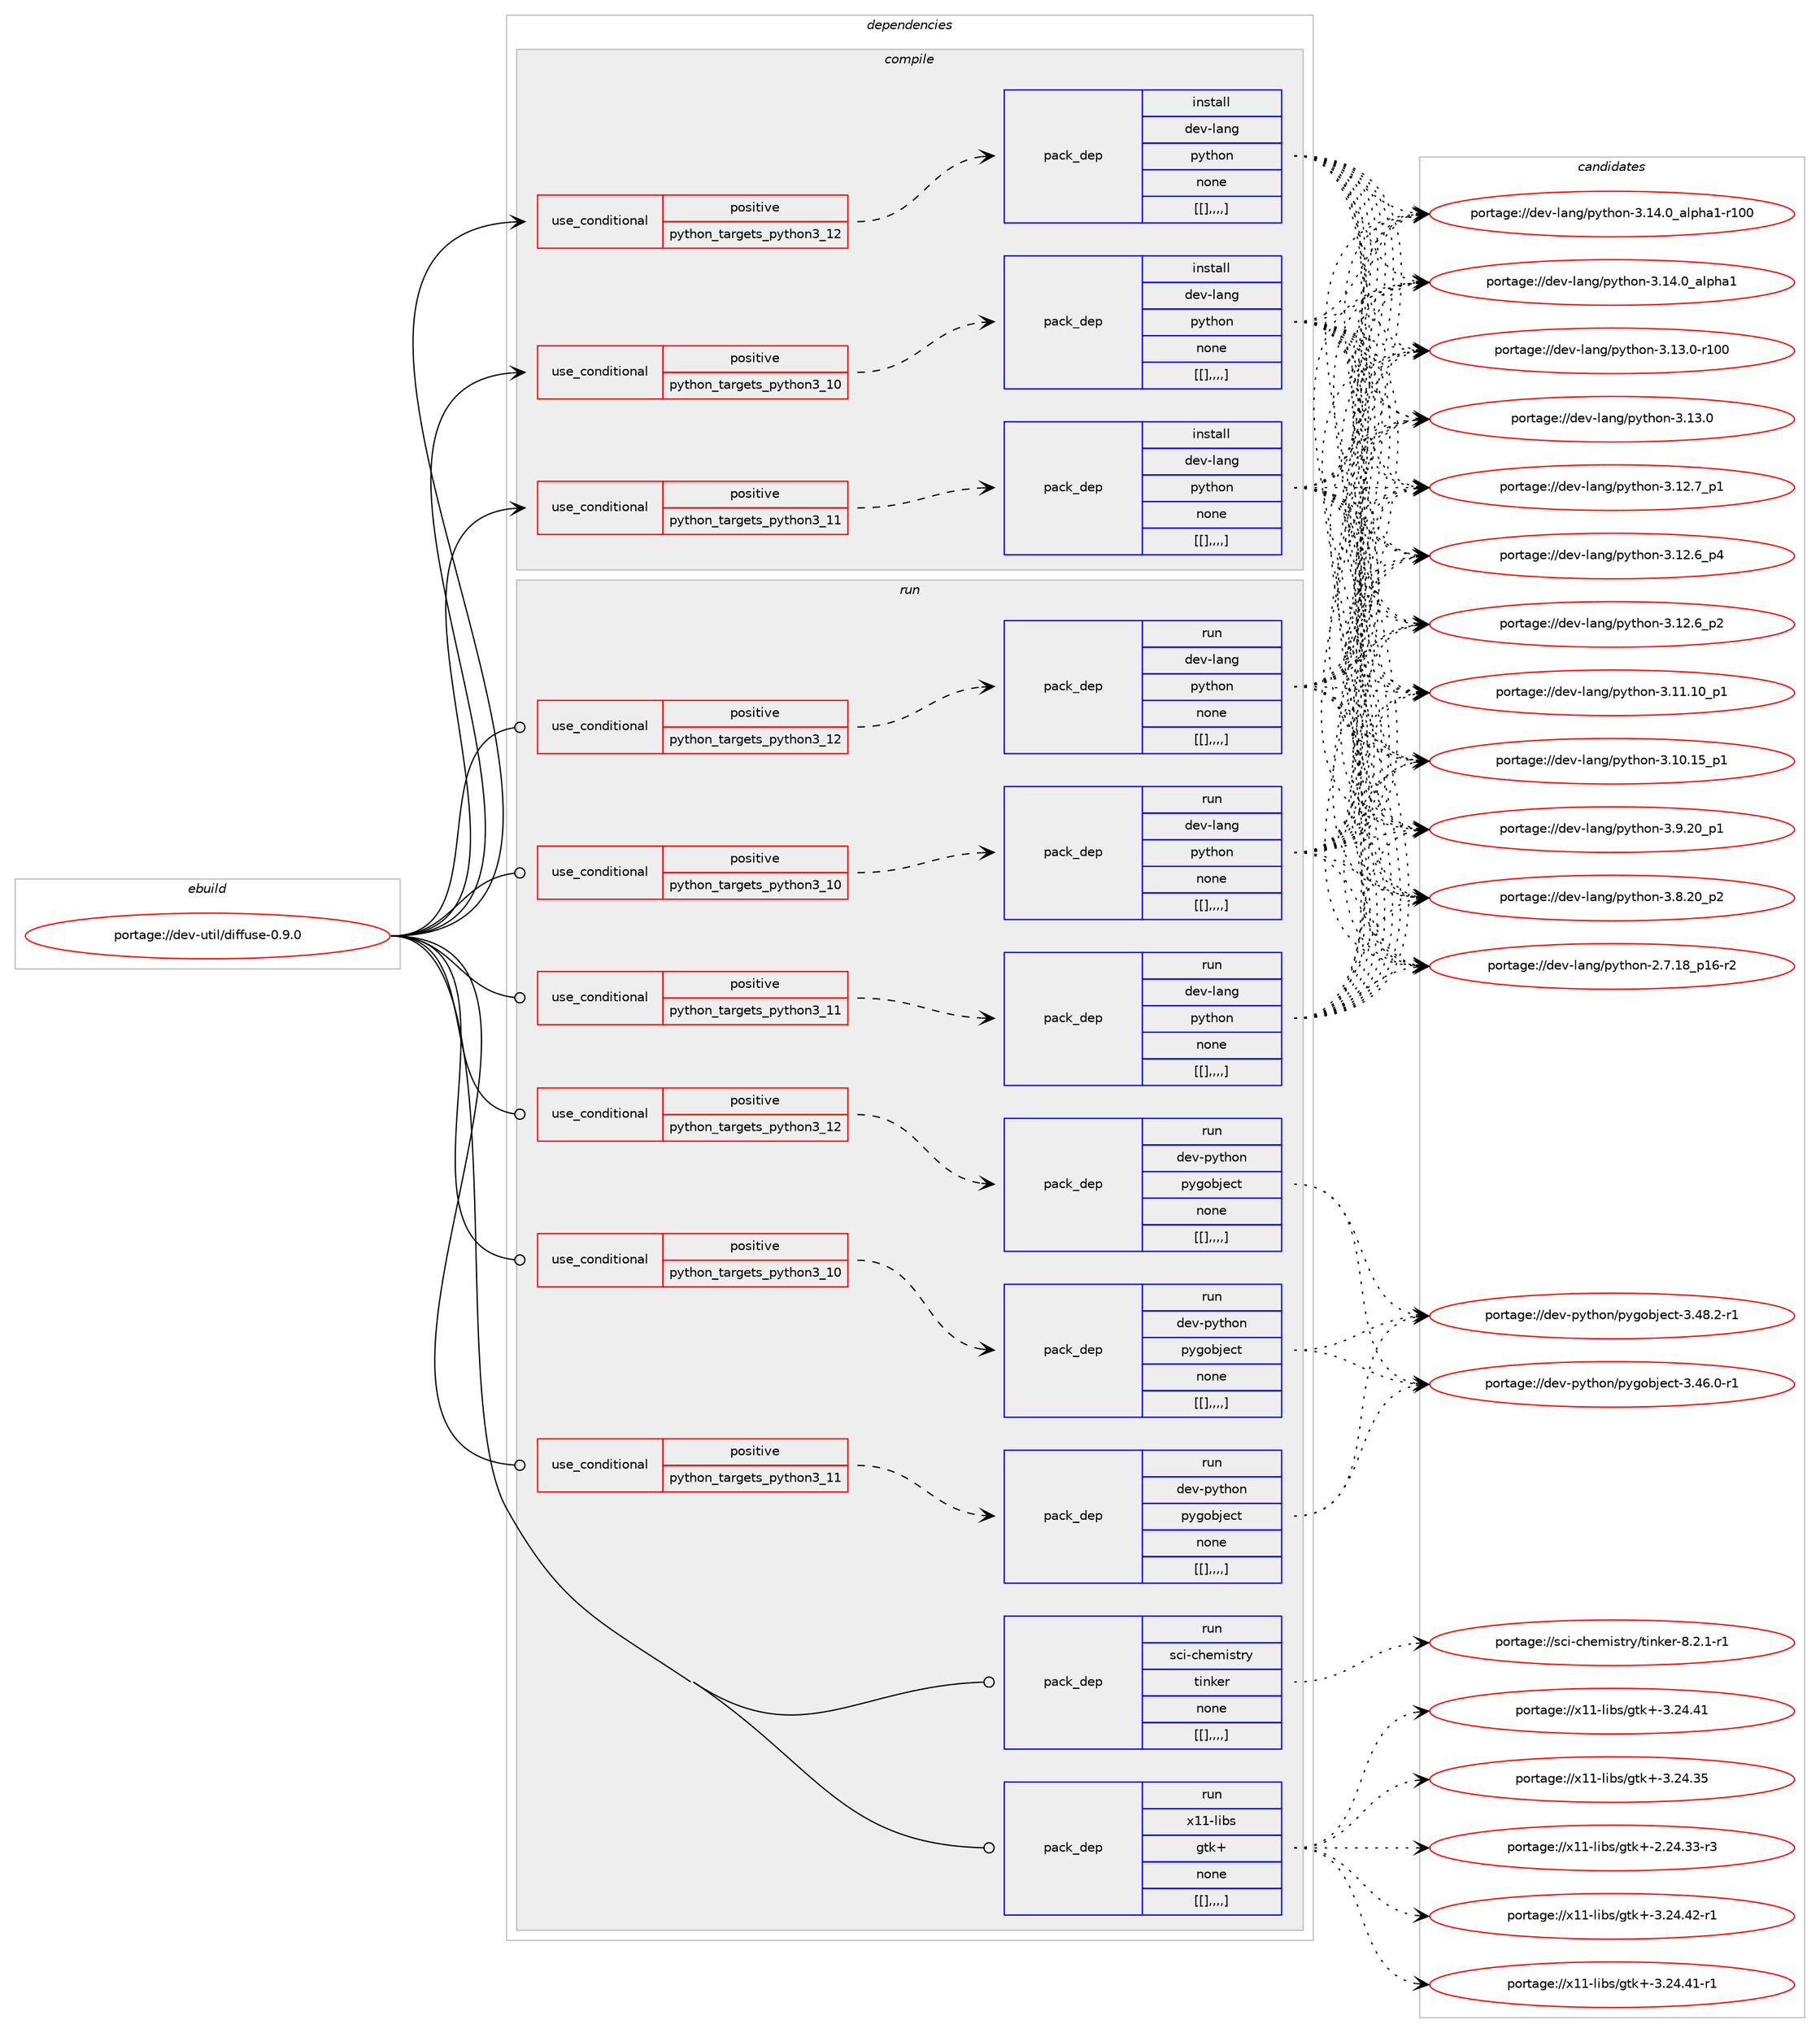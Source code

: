 digraph prolog {

# *************
# Graph options
# *************

newrank=true;
concentrate=true;
compound=true;
graph [rankdir=LR,fontname=Helvetica,fontsize=10,ranksep=1.5];#, ranksep=2.5, nodesep=0.2];
edge  [arrowhead=vee];
node  [fontname=Helvetica,fontsize=10];

# **********
# The ebuild
# **********

subgraph cluster_leftcol {
color=gray;
label=<<i>ebuild</i>>;
id [label="portage://dev-util/diffuse-0.9.0", color=red, width=4, href="../dev-util/diffuse-0.9.0.svg"];
}

# ****************
# The dependencies
# ****************

subgraph cluster_midcol {
color=gray;
label=<<i>dependencies</i>>;
subgraph cluster_compile {
fillcolor="#eeeeee";
style=filled;
label=<<i>compile</i>>;
subgraph cond64988 {
dependency226152 [label=<<TABLE BORDER="0" CELLBORDER="1" CELLSPACING="0" CELLPADDING="4"><TR><TD ROWSPAN="3" CELLPADDING="10">use_conditional</TD></TR><TR><TD>positive</TD></TR><TR><TD>python_targets_python3_10</TD></TR></TABLE>>, shape=none, color=red];
subgraph pack159664 {
dependency226168 [label=<<TABLE BORDER="0" CELLBORDER="1" CELLSPACING="0" CELLPADDING="4" WIDTH="220"><TR><TD ROWSPAN="6" CELLPADDING="30">pack_dep</TD></TR><TR><TD WIDTH="110">install</TD></TR><TR><TD>dev-lang</TD></TR><TR><TD>python</TD></TR><TR><TD>none</TD></TR><TR><TD>[[],,,,]</TD></TR></TABLE>>, shape=none, color=blue];
}
dependency226152:e -> dependency226168:w [weight=20,style="dashed",arrowhead="vee"];
}
id:e -> dependency226152:w [weight=20,style="solid",arrowhead="vee"];
subgraph cond65008 {
dependency226228 [label=<<TABLE BORDER="0" CELLBORDER="1" CELLSPACING="0" CELLPADDING="4"><TR><TD ROWSPAN="3" CELLPADDING="10">use_conditional</TD></TR><TR><TD>positive</TD></TR><TR><TD>python_targets_python3_11</TD></TR></TABLE>>, shape=none, color=red];
subgraph pack159710 {
dependency226232 [label=<<TABLE BORDER="0" CELLBORDER="1" CELLSPACING="0" CELLPADDING="4" WIDTH="220"><TR><TD ROWSPAN="6" CELLPADDING="30">pack_dep</TD></TR><TR><TD WIDTH="110">install</TD></TR><TR><TD>dev-lang</TD></TR><TR><TD>python</TD></TR><TR><TD>none</TD></TR><TR><TD>[[],,,,]</TD></TR></TABLE>>, shape=none, color=blue];
}
dependency226228:e -> dependency226232:w [weight=20,style="dashed",arrowhead="vee"];
}
id:e -> dependency226228:w [weight=20,style="solid",arrowhead="vee"];
subgraph cond65052 {
dependency226326 [label=<<TABLE BORDER="0" CELLBORDER="1" CELLSPACING="0" CELLPADDING="4"><TR><TD ROWSPAN="3" CELLPADDING="10">use_conditional</TD></TR><TR><TD>positive</TD></TR><TR><TD>python_targets_python3_12</TD></TR></TABLE>>, shape=none, color=red];
subgraph pack159771 {
dependency226335 [label=<<TABLE BORDER="0" CELLBORDER="1" CELLSPACING="0" CELLPADDING="4" WIDTH="220"><TR><TD ROWSPAN="6" CELLPADDING="30">pack_dep</TD></TR><TR><TD WIDTH="110">install</TD></TR><TR><TD>dev-lang</TD></TR><TR><TD>python</TD></TR><TR><TD>none</TD></TR><TR><TD>[[],,,,]</TD></TR></TABLE>>, shape=none, color=blue];
}
dependency226326:e -> dependency226335:w [weight=20,style="dashed",arrowhead="vee"];
}
id:e -> dependency226326:w [weight=20,style="solid",arrowhead="vee"];
}
subgraph cluster_compileandrun {
fillcolor="#eeeeee";
style=filled;
label=<<i>compile and run</i>>;
}
subgraph cluster_run {
fillcolor="#eeeeee";
style=filled;
label=<<i>run</i>>;
subgraph cond65060 {
dependency226377 [label=<<TABLE BORDER="0" CELLBORDER="1" CELLSPACING="0" CELLPADDING="4"><TR><TD ROWSPAN="3" CELLPADDING="10">use_conditional</TD></TR><TR><TD>positive</TD></TR><TR><TD>python_targets_python3_10</TD></TR></TABLE>>, shape=none, color=red];
subgraph pack159806 {
dependency226382 [label=<<TABLE BORDER="0" CELLBORDER="1" CELLSPACING="0" CELLPADDING="4" WIDTH="220"><TR><TD ROWSPAN="6" CELLPADDING="30">pack_dep</TD></TR><TR><TD WIDTH="110">run</TD></TR><TR><TD>dev-lang</TD></TR><TR><TD>python</TD></TR><TR><TD>none</TD></TR><TR><TD>[[],,,,]</TD></TR></TABLE>>, shape=none, color=blue];
}
dependency226377:e -> dependency226382:w [weight=20,style="dashed",arrowhead="vee"];
}
id:e -> dependency226377:w [weight=20,style="solid",arrowhead="odot"];
subgraph cond65076 {
dependency226422 [label=<<TABLE BORDER="0" CELLBORDER="1" CELLSPACING="0" CELLPADDING="4"><TR><TD ROWSPAN="3" CELLPADDING="10">use_conditional</TD></TR><TR><TD>positive</TD></TR><TR><TD>python_targets_python3_10</TD></TR></TABLE>>, shape=none, color=red];
subgraph pack159838 {
dependency226445 [label=<<TABLE BORDER="0" CELLBORDER="1" CELLSPACING="0" CELLPADDING="4" WIDTH="220"><TR><TD ROWSPAN="6" CELLPADDING="30">pack_dep</TD></TR><TR><TD WIDTH="110">run</TD></TR><TR><TD>dev-python</TD></TR><TR><TD>pygobject</TD></TR><TR><TD>none</TD></TR><TR><TD>[[],,,,]</TD></TR></TABLE>>, shape=none, color=blue];
}
dependency226422:e -> dependency226445:w [weight=20,style="dashed",arrowhead="vee"];
}
id:e -> dependency226422:w [weight=20,style="solid",arrowhead="odot"];
subgraph cond65104 {
dependency226496 [label=<<TABLE BORDER="0" CELLBORDER="1" CELLSPACING="0" CELLPADDING="4"><TR><TD ROWSPAN="3" CELLPADDING="10">use_conditional</TD></TR><TR><TD>positive</TD></TR><TR><TD>python_targets_python3_11</TD></TR></TABLE>>, shape=none, color=red];
subgraph pack159899 {
dependency226512 [label=<<TABLE BORDER="0" CELLBORDER="1" CELLSPACING="0" CELLPADDING="4" WIDTH="220"><TR><TD ROWSPAN="6" CELLPADDING="30">pack_dep</TD></TR><TR><TD WIDTH="110">run</TD></TR><TR><TD>dev-lang</TD></TR><TR><TD>python</TD></TR><TR><TD>none</TD></TR><TR><TD>[[],,,,]</TD></TR></TABLE>>, shape=none, color=blue];
}
dependency226496:e -> dependency226512:w [weight=20,style="dashed",arrowhead="vee"];
}
id:e -> dependency226496:w [weight=20,style="solid",arrowhead="odot"];
subgraph cond65145 {
dependency226610 [label=<<TABLE BORDER="0" CELLBORDER="1" CELLSPACING="0" CELLPADDING="4"><TR><TD ROWSPAN="3" CELLPADDING="10">use_conditional</TD></TR><TR><TD>positive</TD></TR><TR><TD>python_targets_python3_11</TD></TR></TABLE>>, shape=none, color=red];
subgraph pack159965 {
dependency226614 [label=<<TABLE BORDER="0" CELLBORDER="1" CELLSPACING="0" CELLPADDING="4" WIDTH="220"><TR><TD ROWSPAN="6" CELLPADDING="30">pack_dep</TD></TR><TR><TD WIDTH="110">run</TD></TR><TR><TD>dev-python</TD></TR><TR><TD>pygobject</TD></TR><TR><TD>none</TD></TR><TR><TD>[[],,,,]</TD></TR></TABLE>>, shape=none, color=blue];
}
dependency226610:e -> dependency226614:w [weight=20,style="dashed",arrowhead="vee"];
}
id:e -> dependency226610:w [weight=20,style="solid",arrowhead="odot"];
subgraph cond65151 {
dependency226657 [label=<<TABLE BORDER="0" CELLBORDER="1" CELLSPACING="0" CELLPADDING="4"><TR><TD ROWSPAN="3" CELLPADDING="10">use_conditional</TD></TR><TR><TD>positive</TD></TR><TR><TD>python_targets_python3_12</TD></TR></TABLE>>, shape=none, color=red];
subgraph pack160018 {
dependency226697 [label=<<TABLE BORDER="0" CELLBORDER="1" CELLSPACING="0" CELLPADDING="4" WIDTH="220"><TR><TD ROWSPAN="6" CELLPADDING="30">pack_dep</TD></TR><TR><TD WIDTH="110">run</TD></TR><TR><TD>dev-lang</TD></TR><TR><TD>python</TD></TR><TR><TD>none</TD></TR><TR><TD>[[],,,,]</TD></TR></TABLE>>, shape=none, color=blue];
}
dependency226657:e -> dependency226697:w [weight=20,style="dashed",arrowhead="vee"];
}
id:e -> dependency226657:w [weight=20,style="solid",arrowhead="odot"];
subgraph cond65174 {
dependency226702 [label=<<TABLE BORDER="0" CELLBORDER="1" CELLSPACING="0" CELLPADDING="4"><TR><TD ROWSPAN="3" CELLPADDING="10">use_conditional</TD></TR><TR><TD>positive</TD></TR><TR><TD>python_targets_python3_12</TD></TR></TABLE>>, shape=none, color=red];
subgraph pack160023 {
dependency226703 [label=<<TABLE BORDER="0" CELLBORDER="1" CELLSPACING="0" CELLPADDING="4" WIDTH="220"><TR><TD ROWSPAN="6" CELLPADDING="30">pack_dep</TD></TR><TR><TD WIDTH="110">run</TD></TR><TR><TD>dev-python</TD></TR><TR><TD>pygobject</TD></TR><TR><TD>none</TD></TR><TR><TD>[[],,,,]</TD></TR></TABLE>>, shape=none, color=blue];
}
dependency226702:e -> dependency226703:w [weight=20,style="dashed",arrowhead="vee"];
}
id:e -> dependency226702:w [weight=20,style="solid",arrowhead="odot"];
subgraph pack160026 {
dependency226723 [label=<<TABLE BORDER="0" CELLBORDER="1" CELLSPACING="0" CELLPADDING="4" WIDTH="220"><TR><TD ROWSPAN="6" CELLPADDING="30">pack_dep</TD></TR><TR><TD WIDTH="110">run</TD></TR><TR><TD>x11-libs</TD></TR><TR><TD>gtk+</TD></TR><TR><TD>none</TD></TR><TR><TD>[[],,,,]</TD></TR></TABLE>>, shape=none, color=blue];
}
id:e -> dependency226723:w [weight=20,style="solid",arrowhead="odot"];
subgraph pack160060 {
dependency226748 [label=<<TABLE BORDER="0" CELLBORDER="1" CELLSPACING="0" CELLPADDING="4" WIDTH="220"><TR><TD ROWSPAN="6" CELLPADDING="30">pack_dep</TD></TR><TR><TD WIDTH="110">run</TD></TR><TR><TD>sci-chemistry</TD></TR><TR><TD>tinker</TD></TR><TR><TD>none</TD></TR><TR><TD>[[],,,,]</TD></TR></TABLE>>, shape=none, color=blue];
}
id:e -> dependency226748:w [weight=20,style="solid",arrowhead="odot"];
}
}

# **************
# The candidates
# **************

subgraph cluster_choices {
rank=same;
color=gray;
label=<<i>candidates</i>>;

subgraph choice159618 {
color=black;
nodesep=1;
choice100101118451089711010347112121116104111110455146495246489597108112104974945114494848 [label="portage://dev-lang/python-3.14.0_alpha1-r100", color=red, width=4,href="../dev-lang/python-3.14.0_alpha1-r100.svg"];
choice1001011184510897110103471121211161041111104551464952464895971081121049749 [label="portage://dev-lang/python-3.14.0_alpha1", color=red, width=4,href="../dev-lang/python-3.14.0_alpha1.svg"];
choice1001011184510897110103471121211161041111104551464951464845114494848 [label="portage://dev-lang/python-3.13.0-r100", color=red, width=4,href="../dev-lang/python-3.13.0-r100.svg"];
choice10010111845108971101034711212111610411111045514649514648 [label="portage://dev-lang/python-3.13.0", color=red, width=4,href="../dev-lang/python-3.13.0.svg"];
choice100101118451089711010347112121116104111110455146495046559511249 [label="portage://dev-lang/python-3.12.7_p1", color=red, width=4,href="../dev-lang/python-3.12.7_p1.svg"];
choice100101118451089711010347112121116104111110455146495046549511252 [label="portage://dev-lang/python-3.12.6_p4", color=red, width=4,href="../dev-lang/python-3.12.6_p4.svg"];
choice100101118451089711010347112121116104111110455146495046549511250 [label="portage://dev-lang/python-3.12.6_p2", color=red, width=4,href="../dev-lang/python-3.12.6_p2.svg"];
choice10010111845108971101034711212111610411111045514649494649489511249 [label="portage://dev-lang/python-3.11.10_p1", color=red, width=4,href="../dev-lang/python-3.11.10_p1.svg"];
choice10010111845108971101034711212111610411111045514649484649539511249 [label="portage://dev-lang/python-3.10.15_p1", color=red, width=4,href="../dev-lang/python-3.10.15_p1.svg"];
choice100101118451089711010347112121116104111110455146574650489511249 [label="portage://dev-lang/python-3.9.20_p1", color=red, width=4,href="../dev-lang/python-3.9.20_p1.svg"];
choice100101118451089711010347112121116104111110455146564650489511250 [label="portage://dev-lang/python-3.8.20_p2", color=red, width=4,href="../dev-lang/python-3.8.20_p2.svg"];
choice100101118451089711010347112121116104111110455046554649569511249544511450 [label="portage://dev-lang/python-2.7.18_p16-r2", color=red, width=4,href="../dev-lang/python-2.7.18_p16-r2.svg"];
dependency226168:e -> choice100101118451089711010347112121116104111110455146495246489597108112104974945114494848:w [style=dotted,weight="100"];
dependency226168:e -> choice1001011184510897110103471121211161041111104551464952464895971081121049749:w [style=dotted,weight="100"];
dependency226168:e -> choice1001011184510897110103471121211161041111104551464951464845114494848:w [style=dotted,weight="100"];
dependency226168:e -> choice10010111845108971101034711212111610411111045514649514648:w [style=dotted,weight="100"];
dependency226168:e -> choice100101118451089711010347112121116104111110455146495046559511249:w [style=dotted,weight="100"];
dependency226168:e -> choice100101118451089711010347112121116104111110455146495046549511252:w [style=dotted,weight="100"];
dependency226168:e -> choice100101118451089711010347112121116104111110455146495046549511250:w [style=dotted,weight="100"];
dependency226168:e -> choice10010111845108971101034711212111610411111045514649494649489511249:w [style=dotted,weight="100"];
dependency226168:e -> choice10010111845108971101034711212111610411111045514649484649539511249:w [style=dotted,weight="100"];
dependency226168:e -> choice100101118451089711010347112121116104111110455146574650489511249:w [style=dotted,weight="100"];
dependency226168:e -> choice100101118451089711010347112121116104111110455146564650489511250:w [style=dotted,weight="100"];
dependency226168:e -> choice100101118451089711010347112121116104111110455046554649569511249544511450:w [style=dotted,weight="100"];
}
subgraph choice159628 {
color=black;
nodesep=1;
choice100101118451089711010347112121116104111110455146495246489597108112104974945114494848 [label="portage://dev-lang/python-3.14.0_alpha1-r100", color=red, width=4,href="../dev-lang/python-3.14.0_alpha1-r100.svg"];
choice1001011184510897110103471121211161041111104551464952464895971081121049749 [label="portage://dev-lang/python-3.14.0_alpha1", color=red, width=4,href="../dev-lang/python-3.14.0_alpha1.svg"];
choice1001011184510897110103471121211161041111104551464951464845114494848 [label="portage://dev-lang/python-3.13.0-r100", color=red, width=4,href="../dev-lang/python-3.13.0-r100.svg"];
choice10010111845108971101034711212111610411111045514649514648 [label="portage://dev-lang/python-3.13.0", color=red, width=4,href="../dev-lang/python-3.13.0.svg"];
choice100101118451089711010347112121116104111110455146495046559511249 [label="portage://dev-lang/python-3.12.7_p1", color=red, width=4,href="../dev-lang/python-3.12.7_p1.svg"];
choice100101118451089711010347112121116104111110455146495046549511252 [label="portage://dev-lang/python-3.12.6_p4", color=red, width=4,href="../dev-lang/python-3.12.6_p4.svg"];
choice100101118451089711010347112121116104111110455146495046549511250 [label="portage://dev-lang/python-3.12.6_p2", color=red, width=4,href="../dev-lang/python-3.12.6_p2.svg"];
choice10010111845108971101034711212111610411111045514649494649489511249 [label="portage://dev-lang/python-3.11.10_p1", color=red, width=4,href="../dev-lang/python-3.11.10_p1.svg"];
choice10010111845108971101034711212111610411111045514649484649539511249 [label="portage://dev-lang/python-3.10.15_p1", color=red, width=4,href="../dev-lang/python-3.10.15_p1.svg"];
choice100101118451089711010347112121116104111110455146574650489511249 [label="portage://dev-lang/python-3.9.20_p1", color=red, width=4,href="../dev-lang/python-3.9.20_p1.svg"];
choice100101118451089711010347112121116104111110455146564650489511250 [label="portage://dev-lang/python-3.8.20_p2", color=red, width=4,href="../dev-lang/python-3.8.20_p2.svg"];
choice100101118451089711010347112121116104111110455046554649569511249544511450 [label="portage://dev-lang/python-2.7.18_p16-r2", color=red, width=4,href="../dev-lang/python-2.7.18_p16-r2.svg"];
dependency226232:e -> choice100101118451089711010347112121116104111110455146495246489597108112104974945114494848:w [style=dotted,weight="100"];
dependency226232:e -> choice1001011184510897110103471121211161041111104551464952464895971081121049749:w [style=dotted,weight="100"];
dependency226232:e -> choice1001011184510897110103471121211161041111104551464951464845114494848:w [style=dotted,weight="100"];
dependency226232:e -> choice10010111845108971101034711212111610411111045514649514648:w [style=dotted,weight="100"];
dependency226232:e -> choice100101118451089711010347112121116104111110455146495046559511249:w [style=dotted,weight="100"];
dependency226232:e -> choice100101118451089711010347112121116104111110455146495046549511252:w [style=dotted,weight="100"];
dependency226232:e -> choice100101118451089711010347112121116104111110455146495046549511250:w [style=dotted,weight="100"];
dependency226232:e -> choice10010111845108971101034711212111610411111045514649494649489511249:w [style=dotted,weight="100"];
dependency226232:e -> choice10010111845108971101034711212111610411111045514649484649539511249:w [style=dotted,weight="100"];
dependency226232:e -> choice100101118451089711010347112121116104111110455146574650489511249:w [style=dotted,weight="100"];
dependency226232:e -> choice100101118451089711010347112121116104111110455146564650489511250:w [style=dotted,weight="100"];
dependency226232:e -> choice100101118451089711010347112121116104111110455046554649569511249544511450:w [style=dotted,weight="100"];
}
subgraph choice159647 {
color=black;
nodesep=1;
choice100101118451089711010347112121116104111110455146495246489597108112104974945114494848 [label="portage://dev-lang/python-3.14.0_alpha1-r100", color=red, width=4,href="../dev-lang/python-3.14.0_alpha1-r100.svg"];
choice1001011184510897110103471121211161041111104551464952464895971081121049749 [label="portage://dev-lang/python-3.14.0_alpha1", color=red, width=4,href="../dev-lang/python-3.14.0_alpha1.svg"];
choice1001011184510897110103471121211161041111104551464951464845114494848 [label="portage://dev-lang/python-3.13.0-r100", color=red, width=4,href="../dev-lang/python-3.13.0-r100.svg"];
choice10010111845108971101034711212111610411111045514649514648 [label="portage://dev-lang/python-3.13.0", color=red, width=4,href="../dev-lang/python-3.13.0.svg"];
choice100101118451089711010347112121116104111110455146495046559511249 [label="portage://dev-lang/python-3.12.7_p1", color=red, width=4,href="../dev-lang/python-3.12.7_p1.svg"];
choice100101118451089711010347112121116104111110455146495046549511252 [label="portage://dev-lang/python-3.12.6_p4", color=red, width=4,href="../dev-lang/python-3.12.6_p4.svg"];
choice100101118451089711010347112121116104111110455146495046549511250 [label="portage://dev-lang/python-3.12.6_p2", color=red, width=4,href="../dev-lang/python-3.12.6_p2.svg"];
choice10010111845108971101034711212111610411111045514649494649489511249 [label="portage://dev-lang/python-3.11.10_p1", color=red, width=4,href="../dev-lang/python-3.11.10_p1.svg"];
choice10010111845108971101034711212111610411111045514649484649539511249 [label="portage://dev-lang/python-3.10.15_p1", color=red, width=4,href="../dev-lang/python-3.10.15_p1.svg"];
choice100101118451089711010347112121116104111110455146574650489511249 [label="portage://dev-lang/python-3.9.20_p1", color=red, width=4,href="../dev-lang/python-3.9.20_p1.svg"];
choice100101118451089711010347112121116104111110455146564650489511250 [label="portage://dev-lang/python-3.8.20_p2", color=red, width=4,href="../dev-lang/python-3.8.20_p2.svg"];
choice100101118451089711010347112121116104111110455046554649569511249544511450 [label="portage://dev-lang/python-2.7.18_p16-r2", color=red, width=4,href="../dev-lang/python-2.7.18_p16-r2.svg"];
dependency226335:e -> choice100101118451089711010347112121116104111110455146495246489597108112104974945114494848:w [style=dotted,weight="100"];
dependency226335:e -> choice1001011184510897110103471121211161041111104551464952464895971081121049749:w [style=dotted,weight="100"];
dependency226335:e -> choice1001011184510897110103471121211161041111104551464951464845114494848:w [style=dotted,weight="100"];
dependency226335:e -> choice10010111845108971101034711212111610411111045514649514648:w [style=dotted,weight="100"];
dependency226335:e -> choice100101118451089711010347112121116104111110455146495046559511249:w [style=dotted,weight="100"];
dependency226335:e -> choice100101118451089711010347112121116104111110455146495046549511252:w [style=dotted,weight="100"];
dependency226335:e -> choice100101118451089711010347112121116104111110455146495046549511250:w [style=dotted,weight="100"];
dependency226335:e -> choice10010111845108971101034711212111610411111045514649494649489511249:w [style=dotted,weight="100"];
dependency226335:e -> choice10010111845108971101034711212111610411111045514649484649539511249:w [style=dotted,weight="100"];
dependency226335:e -> choice100101118451089711010347112121116104111110455146574650489511249:w [style=dotted,weight="100"];
dependency226335:e -> choice100101118451089711010347112121116104111110455146564650489511250:w [style=dotted,weight="100"];
dependency226335:e -> choice100101118451089711010347112121116104111110455046554649569511249544511450:w [style=dotted,weight="100"];
}
subgraph choice159654 {
color=black;
nodesep=1;
choice100101118451089711010347112121116104111110455146495246489597108112104974945114494848 [label="portage://dev-lang/python-3.14.0_alpha1-r100", color=red, width=4,href="../dev-lang/python-3.14.0_alpha1-r100.svg"];
choice1001011184510897110103471121211161041111104551464952464895971081121049749 [label="portage://dev-lang/python-3.14.0_alpha1", color=red, width=4,href="../dev-lang/python-3.14.0_alpha1.svg"];
choice1001011184510897110103471121211161041111104551464951464845114494848 [label="portage://dev-lang/python-3.13.0-r100", color=red, width=4,href="../dev-lang/python-3.13.0-r100.svg"];
choice10010111845108971101034711212111610411111045514649514648 [label="portage://dev-lang/python-3.13.0", color=red, width=4,href="../dev-lang/python-3.13.0.svg"];
choice100101118451089711010347112121116104111110455146495046559511249 [label="portage://dev-lang/python-3.12.7_p1", color=red, width=4,href="../dev-lang/python-3.12.7_p1.svg"];
choice100101118451089711010347112121116104111110455146495046549511252 [label="portage://dev-lang/python-3.12.6_p4", color=red, width=4,href="../dev-lang/python-3.12.6_p4.svg"];
choice100101118451089711010347112121116104111110455146495046549511250 [label="portage://dev-lang/python-3.12.6_p2", color=red, width=4,href="../dev-lang/python-3.12.6_p2.svg"];
choice10010111845108971101034711212111610411111045514649494649489511249 [label="portage://dev-lang/python-3.11.10_p1", color=red, width=4,href="../dev-lang/python-3.11.10_p1.svg"];
choice10010111845108971101034711212111610411111045514649484649539511249 [label="portage://dev-lang/python-3.10.15_p1", color=red, width=4,href="../dev-lang/python-3.10.15_p1.svg"];
choice100101118451089711010347112121116104111110455146574650489511249 [label="portage://dev-lang/python-3.9.20_p1", color=red, width=4,href="../dev-lang/python-3.9.20_p1.svg"];
choice100101118451089711010347112121116104111110455146564650489511250 [label="portage://dev-lang/python-3.8.20_p2", color=red, width=4,href="../dev-lang/python-3.8.20_p2.svg"];
choice100101118451089711010347112121116104111110455046554649569511249544511450 [label="portage://dev-lang/python-2.7.18_p16-r2", color=red, width=4,href="../dev-lang/python-2.7.18_p16-r2.svg"];
dependency226382:e -> choice100101118451089711010347112121116104111110455146495246489597108112104974945114494848:w [style=dotted,weight="100"];
dependency226382:e -> choice1001011184510897110103471121211161041111104551464952464895971081121049749:w [style=dotted,weight="100"];
dependency226382:e -> choice1001011184510897110103471121211161041111104551464951464845114494848:w [style=dotted,weight="100"];
dependency226382:e -> choice10010111845108971101034711212111610411111045514649514648:w [style=dotted,weight="100"];
dependency226382:e -> choice100101118451089711010347112121116104111110455146495046559511249:w [style=dotted,weight="100"];
dependency226382:e -> choice100101118451089711010347112121116104111110455146495046549511252:w [style=dotted,weight="100"];
dependency226382:e -> choice100101118451089711010347112121116104111110455146495046549511250:w [style=dotted,weight="100"];
dependency226382:e -> choice10010111845108971101034711212111610411111045514649494649489511249:w [style=dotted,weight="100"];
dependency226382:e -> choice10010111845108971101034711212111610411111045514649484649539511249:w [style=dotted,weight="100"];
dependency226382:e -> choice100101118451089711010347112121116104111110455146574650489511249:w [style=dotted,weight="100"];
dependency226382:e -> choice100101118451089711010347112121116104111110455146564650489511250:w [style=dotted,weight="100"];
dependency226382:e -> choice100101118451089711010347112121116104111110455046554649569511249544511450:w [style=dotted,weight="100"];
}
subgraph choice159668 {
color=black;
nodesep=1;
choice10010111845112121116104111110471121211031119810610199116455146525646504511449 [label="portage://dev-python/pygobject-3.48.2-r1", color=red, width=4,href="../dev-python/pygobject-3.48.2-r1.svg"];
choice10010111845112121116104111110471121211031119810610199116455146525446484511449 [label="portage://dev-python/pygobject-3.46.0-r1", color=red, width=4,href="../dev-python/pygobject-3.46.0-r1.svg"];
dependency226445:e -> choice10010111845112121116104111110471121211031119810610199116455146525646504511449:w [style=dotted,weight="100"];
dependency226445:e -> choice10010111845112121116104111110471121211031119810610199116455146525446484511449:w [style=dotted,weight="100"];
}
subgraph choice159671 {
color=black;
nodesep=1;
choice100101118451089711010347112121116104111110455146495246489597108112104974945114494848 [label="portage://dev-lang/python-3.14.0_alpha1-r100", color=red, width=4,href="../dev-lang/python-3.14.0_alpha1-r100.svg"];
choice1001011184510897110103471121211161041111104551464952464895971081121049749 [label="portage://dev-lang/python-3.14.0_alpha1", color=red, width=4,href="../dev-lang/python-3.14.0_alpha1.svg"];
choice1001011184510897110103471121211161041111104551464951464845114494848 [label="portage://dev-lang/python-3.13.0-r100", color=red, width=4,href="../dev-lang/python-3.13.0-r100.svg"];
choice10010111845108971101034711212111610411111045514649514648 [label="portage://dev-lang/python-3.13.0", color=red, width=4,href="../dev-lang/python-3.13.0.svg"];
choice100101118451089711010347112121116104111110455146495046559511249 [label="portage://dev-lang/python-3.12.7_p1", color=red, width=4,href="../dev-lang/python-3.12.7_p1.svg"];
choice100101118451089711010347112121116104111110455146495046549511252 [label="portage://dev-lang/python-3.12.6_p4", color=red, width=4,href="../dev-lang/python-3.12.6_p4.svg"];
choice100101118451089711010347112121116104111110455146495046549511250 [label="portage://dev-lang/python-3.12.6_p2", color=red, width=4,href="../dev-lang/python-3.12.6_p2.svg"];
choice10010111845108971101034711212111610411111045514649494649489511249 [label="portage://dev-lang/python-3.11.10_p1", color=red, width=4,href="../dev-lang/python-3.11.10_p1.svg"];
choice10010111845108971101034711212111610411111045514649484649539511249 [label="portage://dev-lang/python-3.10.15_p1", color=red, width=4,href="../dev-lang/python-3.10.15_p1.svg"];
choice100101118451089711010347112121116104111110455146574650489511249 [label="portage://dev-lang/python-3.9.20_p1", color=red, width=4,href="../dev-lang/python-3.9.20_p1.svg"];
choice100101118451089711010347112121116104111110455146564650489511250 [label="portage://dev-lang/python-3.8.20_p2", color=red, width=4,href="../dev-lang/python-3.8.20_p2.svg"];
choice100101118451089711010347112121116104111110455046554649569511249544511450 [label="portage://dev-lang/python-2.7.18_p16-r2", color=red, width=4,href="../dev-lang/python-2.7.18_p16-r2.svg"];
dependency226512:e -> choice100101118451089711010347112121116104111110455146495246489597108112104974945114494848:w [style=dotted,weight="100"];
dependency226512:e -> choice1001011184510897110103471121211161041111104551464952464895971081121049749:w [style=dotted,weight="100"];
dependency226512:e -> choice1001011184510897110103471121211161041111104551464951464845114494848:w [style=dotted,weight="100"];
dependency226512:e -> choice10010111845108971101034711212111610411111045514649514648:w [style=dotted,weight="100"];
dependency226512:e -> choice100101118451089711010347112121116104111110455146495046559511249:w [style=dotted,weight="100"];
dependency226512:e -> choice100101118451089711010347112121116104111110455146495046549511252:w [style=dotted,weight="100"];
dependency226512:e -> choice100101118451089711010347112121116104111110455146495046549511250:w [style=dotted,weight="100"];
dependency226512:e -> choice10010111845108971101034711212111610411111045514649494649489511249:w [style=dotted,weight="100"];
dependency226512:e -> choice10010111845108971101034711212111610411111045514649484649539511249:w [style=dotted,weight="100"];
dependency226512:e -> choice100101118451089711010347112121116104111110455146574650489511249:w [style=dotted,weight="100"];
dependency226512:e -> choice100101118451089711010347112121116104111110455146564650489511250:w [style=dotted,weight="100"];
dependency226512:e -> choice100101118451089711010347112121116104111110455046554649569511249544511450:w [style=dotted,weight="100"];
}
subgraph choice159679 {
color=black;
nodesep=1;
choice10010111845112121116104111110471121211031119810610199116455146525646504511449 [label="portage://dev-python/pygobject-3.48.2-r1", color=red, width=4,href="../dev-python/pygobject-3.48.2-r1.svg"];
choice10010111845112121116104111110471121211031119810610199116455146525446484511449 [label="portage://dev-python/pygobject-3.46.0-r1", color=red, width=4,href="../dev-python/pygobject-3.46.0-r1.svg"];
dependency226614:e -> choice10010111845112121116104111110471121211031119810610199116455146525646504511449:w [style=dotted,weight="100"];
dependency226614:e -> choice10010111845112121116104111110471121211031119810610199116455146525446484511449:w [style=dotted,weight="100"];
}
subgraph choice159688 {
color=black;
nodesep=1;
choice100101118451089711010347112121116104111110455146495246489597108112104974945114494848 [label="portage://dev-lang/python-3.14.0_alpha1-r100", color=red, width=4,href="../dev-lang/python-3.14.0_alpha1-r100.svg"];
choice1001011184510897110103471121211161041111104551464952464895971081121049749 [label="portage://dev-lang/python-3.14.0_alpha1", color=red, width=4,href="../dev-lang/python-3.14.0_alpha1.svg"];
choice1001011184510897110103471121211161041111104551464951464845114494848 [label="portage://dev-lang/python-3.13.0-r100", color=red, width=4,href="../dev-lang/python-3.13.0-r100.svg"];
choice10010111845108971101034711212111610411111045514649514648 [label="portage://dev-lang/python-3.13.0", color=red, width=4,href="../dev-lang/python-3.13.0.svg"];
choice100101118451089711010347112121116104111110455146495046559511249 [label="portage://dev-lang/python-3.12.7_p1", color=red, width=4,href="../dev-lang/python-3.12.7_p1.svg"];
choice100101118451089711010347112121116104111110455146495046549511252 [label="portage://dev-lang/python-3.12.6_p4", color=red, width=4,href="../dev-lang/python-3.12.6_p4.svg"];
choice100101118451089711010347112121116104111110455146495046549511250 [label="portage://dev-lang/python-3.12.6_p2", color=red, width=4,href="../dev-lang/python-3.12.6_p2.svg"];
choice10010111845108971101034711212111610411111045514649494649489511249 [label="portage://dev-lang/python-3.11.10_p1", color=red, width=4,href="../dev-lang/python-3.11.10_p1.svg"];
choice10010111845108971101034711212111610411111045514649484649539511249 [label="portage://dev-lang/python-3.10.15_p1", color=red, width=4,href="../dev-lang/python-3.10.15_p1.svg"];
choice100101118451089711010347112121116104111110455146574650489511249 [label="portage://dev-lang/python-3.9.20_p1", color=red, width=4,href="../dev-lang/python-3.9.20_p1.svg"];
choice100101118451089711010347112121116104111110455146564650489511250 [label="portage://dev-lang/python-3.8.20_p2", color=red, width=4,href="../dev-lang/python-3.8.20_p2.svg"];
choice100101118451089711010347112121116104111110455046554649569511249544511450 [label="portage://dev-lang/python-2.7.18_p16-r2", color=red, width=4,href="../dev-lang/python-2.7.18_p16-r2.svg"];
dependency226697:e -> choice100101118451089711010347112121116104111110455146495246489597108112104974945114494848:w [style=dotted,weight="100"];
dependency226697:e -> choice1001011184510897110103471121211161041111104551464952464895971081121049749:w [style=dotted,weight="100"];
dependency226697:e -> choice1001011184510897110103471121211161041111104551464951464845114494848:w [style=dotted,weight="100"];
dependency226697:e -> choice10010111845108971101034711212111610411111045514649514648:w [style=dotted,weight="100"];
dependency226697:e -> choice100101118451089711010347112121116104111110455146495046559511249:w [style=dotted,weight="100"];
dependency226697:e -> choice100101118451089711010347112121116104111110455146495046549511252:w [style=dotted,weight="100"];
dependency226697:e -> choice100101118451089711010347112121116104111110455146495046549511250:w [style=dotted,weight="100"];
dependency226697:e -> choice10010111845108971101034711212111610411111045514649494649489511249:w [style=dotted,weight="100"];
dependency226697:e -> choice10010111845108971101034711212111610411111045514649484649539511249:w [style=dotted,weight="100"];
dependency226697:e -> choice100101118451089711010347112121116104111110455146574650489511249:w [style=dotted,weight="100"];
dependency226697:e -> choice100101118451089711010347112121116104111110455146564650489511250:w [style=dotted,weight="100"];
dependency226697:e -> choice100101118451089711010347112121116104111110455046554649569511249544511450:w [style=dotted,weight="100"];
}
subgraph choice159699 {
color=black;
nodesep=1;
choice10010111845112121116104111110471121211031119810610199116455146525646504511449 [label="portage://dev-python/pygobject-3.48.2-r1", color=red, width=4,href="../dev-python/pygobject-3.48.2-r1.svg"];
choice10010111845112121116104111110471121211031119810610199116455146525446484511449 [label="portage://dev-python/pygobject-3.46.0-r1", color=red, width=4,href="../dev-python/pygobject-3.46.0-r1.svg"];
dependency226703:e -> choice10010111845112121116104111110471121211031119810610199116455146525646504511449:w [style=dotted,weight="100"];
dependency226703:e -> choice10010111845112121116104111110471121211031119810610199116455146525446484511449:w [style=dotted,weight="100"];
}
subgraph choice159731 {
color=black;
nodesep=1;
choice12049494510810598115471031161074345514650524652504511449 [label="portage://x11-libs/gtk+-3.24.42-r1", color=red, width=4,href="../x11-libs/gtk+-3.24.42-r1.svg"];
choice12049494510810598115471031161074345514650524652494511449 [label="portage://x11-libs/gtk+-3.24.41-r1", color=red, width=4,href="../x11-libs/gtk+-3.24.41-r1.svg"];
choice1204949451081059811547103116107434551465052465249 [label="portage://x11-libs/gtk+-3.24.41", color=red, width=4,href="../x11-libs/gtk+-3.24.41.svg"];
choice1204949451081059811547103116107434551465052465153 [label="portage://x11-libs/gtk+-3.24.35", color=red, width=4,href="../x11-libs/gtk+-3.24.35.svg"];
choice12049494510810598115471031161074345504650524651514511451 [label="portage://x11-libs/gtk+-2.24.33-r3", color=red, width=4,href="../x11-libs/gtk+-2.24.33-r3.svg"];
dependency226723:e -> choice12049494510810598115471031161074345514650524652504511449:w [style=dotted,weight="100"];
dependency226723:e -> choice12049494510810598115471031161074345514650524652494511449:w [style=dotted,weight="100"];
dependency226723:e -> choice1204949451081059811547103116107434551465052465249:w [style=dotted,weight="100"];
dependency226723:e -> choice1204949451081059811547103116107434551465052465153:w [style=dotted,weight="100"];
dependency226723:e -> choice12049494510810598115471031161074345504650524651514511451:w [style=dotted,weight="100"];
}
subgraph choice159756 {
color=black;
nodesep=1;
choice115991054599104101109105115116114121471161051101071011144556465046494511449 [label="portage://sci-chemistry/tinker-8.2.1-r1", color=red, width=4,href="../sci-chemistry/tinker-8.2.1-r1.svg"];
dependency226748:e -> choice115991054599104101109105115116114121471161051101071011144556465046494511449:w [style=dotted,weight="100"];
}
}

}
